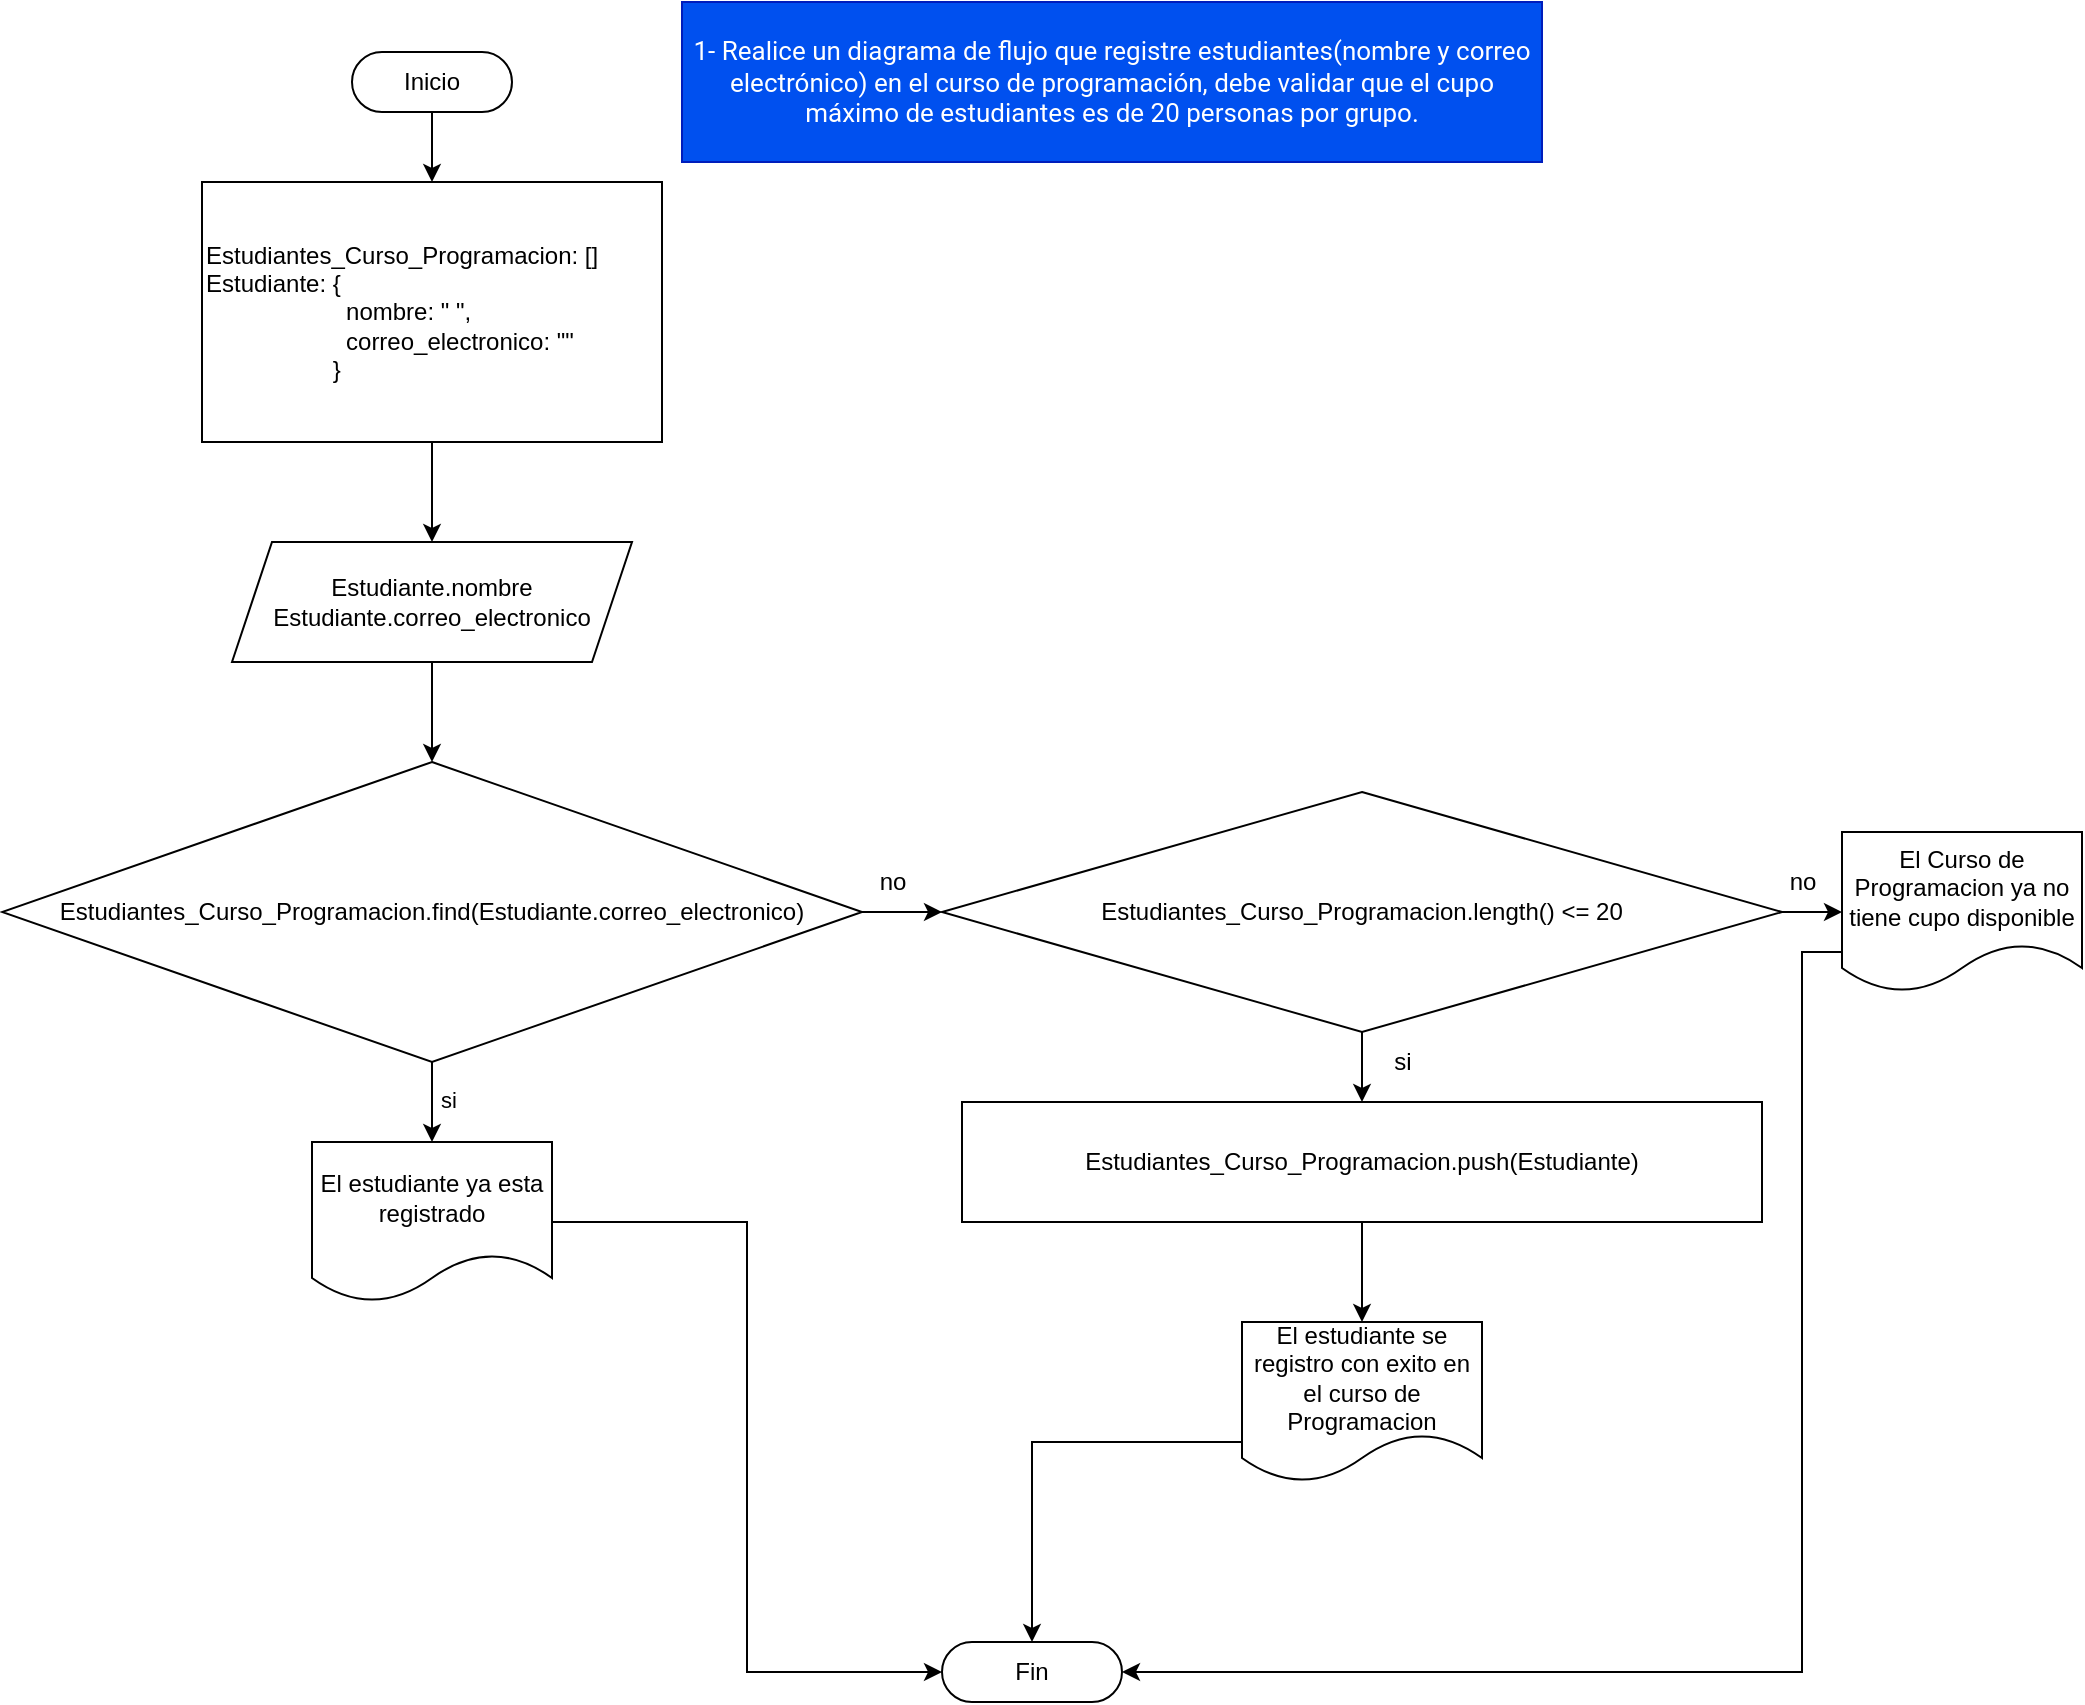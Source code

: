 <mxfile>
    <diagram id="XT1_WiivRwbdZyFgZhHD" name="Registro Estudiantes">
        <mxGraphModel dx="2146" dy="844" grid="1" gridSize="10" guides="1" tooltips="1" connect="1" arrows="1" fold="1" page="1" pageScale="1" pageWidth="850" pageHeight="1100" math="0" shadow="0">
            <root>
                <mxCell id="0"/>
                <mxCell id="1" parent="0"/>
                <mxCell id="YJ8oRzJowNNcu2A2gT3m-4" style="edgeStyle=orthogonalEdgeStyle;rounded=0;orthogonalLoop=1;jettySize=auto;html=1;exitX=0.5;exitY=1;exitDx=0;exitDy=0;" parent="1" source="YJ8oRzJowNNcu2A2gT3m-1" target="YJ8oRzJowNNcu2A2gT3m-2" edge="1">
                    <mxGeometry relative="1" as="geometry"/>
                </mxCell>
                <mxCell id="YJ8oRzJowNNcu2A2gT3m-1" value="Inicio" style="rounded=1;whiteSpace=wrap;html=1;arcSize=50;" parent="1" vertex="1">
                    <mxGeometry x="105" y="25" width="80" height="30" as="geometry"/>
                </mxCell>
                <mxCell id="YJ8oRzJowNNcu2A2gT3m-9" style="edgeStyle=orthogonalEdgeStyle;rounded=0;orthogonalLoop=1;jettySize=auto;html=1;exitX=0.5;exitY=1;exitDx=0;exitDy=0;entryX=0.5;entryY=0;entryDx=0;entryDy=0;" parent="1" source="YJ8oRzJowNNcu2A2gT3m-2" target="YJ8oRzJowNNcu2A2gT3m-8" edge="1">
                    <mxGeometry relative="1" as="geometry"/>
                </mxCell>
                <mxCell id="YJ8oRzJowNNcu2A2gT3m-2" value="Estudiantes_Curso_Programacion: []&lt;br&gt;Estudiante: {&lt;br&gt;&amp;nbsp; &amp;nbsp; &amp;nbsp; &amp;nbsp; &amp;nbsp; &amp;nbsp; &amp;nbsp; &amp;nbsp; &amp;nbsp; &amp;nbsp; &amp;nbsp;nombre: &quot; &quot;,&lt;br&gt;&amp;nbsp; &amp;nbsp; &amp;nbsp; &amp;nbsp; &amp;nbsp; &amp;nbsp; &amp;nbsp; &amp;nbsp; &amp;nbsp; &amp;nbsp; &amp;nbsp;correo_electronico: &quot;&quot;&lt;br&gt;&amp;nbsp; &amp;nbsp; &amp;nbsp; &amp;nbsp; &amp;nbsp; &amp;nbsp; &amp;nbsp; &amp;nbsp; &amp;nbsp; &amp;nbsp;}" style="rounded=0;whiteSpace=wrap;html=1;align=left;" parent="1" vertex="1">
                    <mxGeometry x="30" y="90" width="230" height="130" as="geometry"/>
                </mxCell>
                <mxCell id="YJ8oRzJowNNcu2A2gT3m-3" value="&lt;span style=&quot;font-family: &amp;#34;roboto&amp;#34; , &amp;#34;helvetica&amp;#34; , &amp;#34;arial&amp;#34; , sans-serif ; font-size: 13px ; font-style: normal ; font-weight: 400 ; letter-spacing: normal ; text-align: left ; text-indent: 0px ; text-transform: none ; word-spacing: 0px ; display: inline ; float: none&quot;&gt;1- Realice un diagrama de flujo que registre estudiantes(nombre y correo electrónico) en el curso de programación, debe validar que el cupo máximo de estudiantes es de 20 personas por grupo.&lt;/span&gt;" style="rounded=0;whiteSpace=wrap;html=1;fillColor=#0050ef;strokeColor=#001DBC;fontColor=#ffffff;" parent="1" vertex="1">
                    <mxGeometry x="270" width="430" height="80" as="geometry"/>
                </mxCell>
                <mxCell id="YJ8oRzJowNNcu2A2gT3m-10" style="edgeStyle=orthogonalEdgeStyle;rounded=0;orthogonalLoop=1;jettySize=auto;html=1;exitX=0.5;exitY=1;exitDx=0;exitDy=0;entryX=0.5;entryY=0;entryDx=0;entryDy=0;" parent="1" source="YJ8oRzJowNNcu2A2gT3m-8" target="YJ8oRzJowNNcu2A2gT3m-11" edge="1">
                    <mxGeometry relative="1" as="geometry">
                        <mxPoint x="145" y="370" as="targetPoint"/>
                    </mxGeometry>
                </mxCell>
                <mxCell id="YJ8oRzJowNNcu2A2gT3m-8" value="Estudiante.nombre&lt;br&gt;Estudiante.correo_electronico" style="shape=parallelogram;perimeter=parallelogramPerimeter;whiteSpace=wrap;html=1;fixedSize=1;" parent="1" vertex="1">
                    <mxGeometry x="45" y="270" width="200" height="60" as="geometry"/>
                </mxCell>
                <mxCell id="YJ8oRzJowNNcu2A2gT3m-13" style="edgeStyle=orthogonalEdgeStyle;rounded=0;orthogonalLoop=1;jettySize=auto;html=1;exitX=0.5;exitY=1;exitDx=0;exitDy=0;" parent="1" source="YJ8oRzJowNNcu2A2gT3m-11" edge="1">
                    <mxGeometry relative="1" as="geometry">
                        <mxPoint x="145" y="570" as="targetPoint"/>
                    </mxGeometry>
                </mxCell>
                <mxCell id="YJ8oRzJowNNcu2A2gT3m-15" value="si" style="edgeLabel;html=1;align=center;verticalAlign=middle;resizable=0;points=[];" parent="YJ8oRzJowNNcu2A2gT3m-13" vertex="1" connectable="0">
                    <mxGeometry x="-0.067" y="8" relative="1" as="geometry">
                        <mxPoint as="offset"/>
                    </mxGeometry>
                </mxCell>
                <mxCell id="YJ8oRzJowNNcu2A2gT3m-16" style="edgeStyle=orthogonalEdgeStyle;rounded=0;orthogonalLoop=1;jettySize=auto;html=1;exitX=1;exitY=0.5;exitDx=0;exitDy=0;entryX=0;entryY=0.5;entryDx=0;entryDy=0;" parent="1" source="YJ8oRzJowNNcu2A2gT3m-11" target="YJ8oRzJowNNcu2A2gT3m-17" edge="1">
                    <mxGeometry relative="1" as="geometry">
                        <mxPoint x="400" y="455" as="targetPoint"/>
                    </mxGeometry>
                </mxCell>
                <mxCell id="YJ8oRzJowNNcu2A2gT3m-11" value="Estudiantes_Curso_Programacion.find(Estudiante.correo_electronico)" style="rhombus;whiteSpace=wrap;html=1;" parent="1" vertex="1">
                    <mxGeometry x="-70" y="380" width="430" height="150" as="geometry"/>
                </mxCell>
                <mxCell id="YJ8oRzJowNNcu2A2gT3m-28" style="edgeStyle=orthogonalEdgeStyle;rounded=0;orthogonalLoop=1;jettySize=auto;html=1;exitX=1;exitY=0.5;exitDx=0;exitDy=0;entryX=0;entryY=0.5;entryDx=0;entryDy=0;" parent="1" source="YJ8oRzJowNNcu2A2gT3m-14" target="YJ8oRzJowNNcu2A2gT3m-27" edge="1">
                    <mxGeometry relative="1" as="geometry"/>
                </mxCell>
                <mxCell id="YJ8oRzJowNNcu2A2gT3m-14" value="El estudiante ya esta registrado" style="shape=document;whiteSpace=wrap;html=1;boundedLbl=1;" parent="1" vertex="1">
                    <mxGeometry x="85" y="570" width="120" height="80" as="geometry"/>
                </mxCell>
                <mxCell id="YJ8oRzJowNNcu2A2gT3m-19" style="edgeStyle=orthogonalEdgeStyle;rounded=0;orthogonalLoop=1;jettySize=auto;html=1;exitX=0.5;exitY=1;exitDx=0;exitDy=0;" parent="1" source="YJ8oRzJowNNcu2A2gT3m-17" edge="1">
                    <mxGeometry relative="1" as="geometry">
                        <mxPoint x="610" y="550" as="targetPoint"/>
                    </mxGeometry>
                </mxCell>
                <mxCell id="YJ8oRzJowNNcu2A2gT3m-22" style="edgeStyle=orthogonalEdgeStyle;rounded=0;orthogonalLoop=1;jettySize=auto;html=1;exitX=1;exitY=0.5;exitDx=0;exitDy=0;" parent="1" source="YJ8oRzJowNNcu2A2gT3m-17" edge="1">
                    <mxGeometry relative="1" as="geometry">
                        <mxPoint x="850" y="455" as="targetPoint"/>
                    </mxGeometry>
                </mxCell>
                <mxCell id="YJ8oRzJowNNcu2A2gT3m-17" value="&lt;span&gt;Estudiantes_Curso_Programacion.length() &amp;lt;= 20&lt;/span&gt;" style="rhombus;whiteSpace=wrap;html=1;" parent="1" vertex="1">
                    <mxGeometry x="400" y="395" width="420" height="120" as="geometry"/>
                </mxCell>
                <mxCell id="YJ8oRzJowNNcu2A2gT3m-18" value="no" style="text;html=1;align=center;verticalAlign=middle;resizable=0;points=[];autosize=1;" parent="1" vertex="1">
                    <mxGeometry x="360" y="430" width="30" height="20" as="geometry"/>
                </mxCell>
                <mxCell id="YJ8oRzJowNNcu2A2gT3m-20" value="si" style="text;html=1;align=center;verticalAlign=middle;resizable=0;points=[];autosize=1;" parent="1" vertex="1">
                    <mxGeometry x="620" y="520" width="20" height="20" as="geometry"/>
                </mxCell>
                <mxCell id="YJ8oRzJowNNcu2A2gT3m-26" style="edgeStyle=orthogonalEdgeStyle;rounded=0;orthogonalLoop=1;jettySize=auto;html=1;exitX=0.5;exitY=1;exitDx=0;exitDy=0;entryX=0.5;entryY=0;entryDx=0;entryDy=0;" parent="1" source="YJ8oRzJowNNcu2A2gT3m-21" target="YJ8oRzJowNNcu2A2gT3m-25" edge="1">
                    <mxGeometry relative="1" as="geometry"/>
                </mxCell>
                <mxCell id="YJ8oRzJowNNcu2A2gT3m-21" value="&lt;span&gt;Estudiantes_Curso_Programacion.push(Estudiante)&lt;/span&gt;" style="rounded=0;whiteSpace=wrap;html=1;" parent="1" vertex="1">
                    <mxGeometry x="410" y="550" width="400" height="60" as="geometry"/>
                </mxCell>
                <mxCell id="YJ8oRzJowNNcu2A2gT3m-23" value="no" style="text;html=1;align=center;verticalAlign=middle;resizable=0;points=[];autosize=1;" parent="1" vertex="1">
                    <mxGeometry x="815" y="430" width="30" height="20" as="geometry"/>
                </mxCell>
                <mxCell id="YJ8oRzJowNNcu2A2gT3m-30" style="edgeStyle=orthogonalEdgeStyle;rounded=0;orthogonalLoop=1;jettySize=auto;html=1;exitX=0;exitY=0.75;exitDx=0;exitDy=0;entryX=1;entryY=0.5;entryDx=0;entryDy=0;" parent="1" source="YJ8oRzJowNNcu2A2gT3m-24" target="YJ8oRzJowNNcu2A2gT3m-27" edge="1">
                    <mxGeometry relative="1" as="geometry">
                        <Array as="points">
                            <mxPoint x="830" y="475"/>
                            <mxPoint x="830" y="835"/>
                        </Array>
                    </mxGeometry>
                </mxCell>
                <mxCell id="YJ8oRzJowNNcu2A2gT3m-24" value="El Curso de Programacion ya no tiene cupo disponible" style="shape=document;whiteSpace=wrap;html=1;boundedLbl=1;" parent="1" vertex="1">
                    <mxGeometry x="850" y="415" width="120" height="80" as="geometry"/>
                </mxCell>
                <mxCell id="YJ8oRzJowNNcu2A2gT3m-29" style="edgeStyle=orthogonalEdgeStyle;rounded=0;orthogonalLoop=1;jettySize=auto;html=1;exitX=0;exitY=0.75;exitDx=0;exitDy=0;entryX=0.5;entryY=0;entryDx=0;entryDy=0;" parent="1" source="YJ8oRzJowNNcu2A2gT3m-25" target="YJ8oRzJowNNcu2A2gT3m-27" edge="1">
                    <mxGeometry relative="1" as="geometry"/>
                </mxCell>
                <mxCell id="YJ8oRzJowNNcu2A2gT3m-25" value="El estudiante se registro con exito en el curso de Programacion" style="shape=document;whiteSpace=wrap;html=1;boundedLbl=1;" parent="1" vertex="1">
                    <mxGeometry x="550" y="660" width="120" height="80" as="geometry"/>
                </mxCell>
                <mxCell id="YJ8oRzJowNNcu2A2gT3m-27" value="Fin" style="rounded=1;whiteSpace=wrap;html=1;arcSize=50;" parent="1" vertex="1">
                    <mxGeometry x="400" y="820" width="90" height="30" as="geometry"/>
                </mxCell>
            </root>
        </mxGraphModel>
    </diagram>
    <diagram id="er8xR7cs31EYyGKPnVfE" name="Anio Bisiesto">
        <mxGraphModel dx="1102" dy="717" grid="1" gridSize="10" guides="1" tooltips="1" connect="1" arrows="1" fold="1" page="1" pageScale="1" pageWidth="850" pageHeight="1100" math="0" shadow="0">
            <root>
                <mxCell id="2EWgvsSEu3_O0QG7Qfgg-0"/>
                <mxCell id="2EWgvsSEu3_O0QG7Qfgg-1" parent="2EWgvsSEu3_O0QG7Qfgg-0"/>
                <mxCell id="AOsOym8GwPn1fJs6zY-W-0" value="&lt;span style=&quot;font-family: &amp;#34;roboto&amp;#34; , &amp;#34;helvetica&amp;#34; , &amp;#34;arial&amp;#34; , sans-serif ; font-size: 13px ; text-align: left&quot;&gt;2- Año bisiesto: Un año es bisiesto si es múltiplo de 4, exceptuando los múltiplos de 100, que sólo son bisiestos cuando son múltiplos además de 400, por ejemplo el año 1900 no fue bisiesto, pero el año 2000 si lo fue. Hacer un organigrama que dado un año N nos diga si es o no bisiesto.&lt;/span&gt;" style="whiteSpace=wrap;html=1;fillColor=#0050ef;strokeColor=#001DBC;fontColor=#ffffff;" parent="2EWgvsSEu3_O0QG7Qfgg-1" vertex="1">
                    <mxGeometry x="340" width="450" height="110" as="geometry"/>
                </mxCell>
                <mxCell id="AOsOym8GwPn1fJs6zY-W-4" style="edgeStyle=orthogonalEdgeStyle;rounded=0;orthogonalLoop=1;jettySize=auto;html=1;exitX=0.5;exitY=1;exitDx=0;exitDy=0;" parent="2EWgvsSEu3_O0QG7Qfgg-1" source="AOsOym8GwPn1fJs6zY-W-2" target="AOsOym8GwPn1fJs6zY-W-3" edge="1">
                    <mxGeometry relative="1" as="geometry"/>
                </mxCell>
                <mxCell id="AOsOym8GwPn1fJs6zY-W-2" value="Inicio" style="rounded=1;whiteSpace=wrap;html=1;arcSize=50;" parent="2EWgvsSEu3_O0QG7Qfgg-1" vertex="1">
                    <mxGeometry x="197.5" y="130" width="90" height="30" as="geometry"/>
                </mxCell>
                <mxCell id="AOsOym8GwPn1fJs6zY-W-6" style="edgeStyle=orthogonalEdgeStyle;rounded=0;orthogonalLoop=1;jettySize=auto;html=1;exitX=0.5;exitY=1;exitDx=0;exitDy=0;" parent="2EWgvsSEu3_O0QG7Qfgg-1" source="AOsOym8GwPn1fJs6zY-W-3" target="AOsOym8GwPn1fJs6zY-W-5" edge="1">
                    <mxGeometry relative="1" as="geometry"/>
                </mxCell>
                <mxCell id="AOsOym8GwPn1fJs6zY-W-3" value="Annio: 0" style="rounded=0;whiteSpace=wrap;html=1;" parent="2EWgvsSEu3_O0QG7Qfgg-1" vertex="1">
                    <mxGeometry x="190" y="190" width="105" height="30" as="geometry"/>
                </mxCell>
                <mxCell id="AOsOym8GwPn1fJs6zY-W-8" style="edgeStyle=orthogonalEdgeStyle;rounded=0;orthogonalLoop=1;jettySize=auto;html=1;exitX=0.5;exitY=1;exitDx=0;exitDy=0;entryX=0.5;entryY=0;entryDx=0;entryDy=0;" parent="2EWgvsSEu3_O0QG7Qfgg-1" source="AOsOym8GwPn1fJs6zY-W-5" target="AOsOym8GwPn1fJs6zY-W-7" edge="1">
                    <mxGeometry relative="1" as="geometry"/>
                </mxCell>
                <mxCell id="AOsOym8GwPn1fJs6zY-W-5" value="Annio" style="shape=parallelogram;perimeter=parallelogramPerimeter;whiteSpace=wrap;html=1;fixedSize=1;" parent="2EWgvsSEu3_O0QG7Qfgg-1" vertex="1">
                    <mxGeometry x="180" y="260" width="125" height="30" as="geometry"/>
                </mxCell>
                <mxCell id="AOsOym8GwPn1fJs6zY-W-9" style="edgeStyle=orthogonalEdgeStyle;rounded=0;orthogonalLoop=1;jettySize=auto;html=1;exitX=1;exitY=0.5;exitDx=0;exitDy=0;" parent="2EWgvsSEu3_O0QG7Qfgg-1" source="AOsOym8GwPn1fJs6zY-W-7" edge="1">
                    <mxGeometry relative="1" as="geometry">
                        <mxPoint x="327" y="375" as="targetPoint"/>
                    </mxGeometry>
                </mxCell>
                <mxCell id="AOsOym8GwPn1fJs6zY-W-18" style="edgeStyle=orthogonalEdgeStyle;rounded=0;orthogonalLoop=1;jettySize=auto;html=1;exitX=0;exitY=0.5;exitDx=0;exitDy=0;entryX=0;entryY=0.25;entryDx=0;entryDy=0;" parent="2EWgvsSEu3_O0QG7Qfgg-1" source="AOsOym8GwPn1fJs6zY-W-7" target="AOsOym8GwPn1fJs6zY-W-20" edge="1">
                    <mxGeometry relative="1" as="geometry">
                        <mxPoint x="147" y="375" as="targetPoint"/>
                    </mxGeometry>
                </mxCell>
                <mxCell id="AOsOym8GwPn1fJs6zY-W-7" value="Annio % 4 = 0" style="rhombus;whiteSpace=wrap;html=1;" parent="2EWgvsSEu3_O0QG7Qfgg-1" vertex="1">
                    <mxGeometry x="185" y="330" width="115" height="90" as="geometry"/>
                </mxCell>
                <mxCell id="AOsOym8GwPn1fJs6zY-W-11" value="si" style="text;html=1;align=center;verticalAlign=middle;resizable=0;points=[];autosize=1;" parent="2EWgvsSEu3_O0QG7Qfgg-1" vertex="1">
                    <mxGeometry x="297" y="350" width="20" height="20" as="geometry"/>
                </mxCell>
                <mxCell id="AOsOym8GwPn1fJs6zY-W-13" style="edgeStyle=orthogonalEdgeStyle;rounded=0;orthogonalLoop=1;jettySize=auto;html=1;exitX=1;exitY=0.5;exitDx=0;exitDy=0;" parent="2EWgvsSEu3_O0QG7Qfgg-1" source="AOsOym8GwPn1fJs6zY-W-12" edge="1">
                    <mxGeometry relative="1" as="geometry">
                        <mxPoint x="457" y="375" as="targetPoint"/>
                    </mxGeometry>
                </mxCell>
                <mxCell id="AOsOym8GwPn1fJs6zY-W-27" style="edgeStyle=orthogonalEdgeStyle;rounded=0;orthogonalLoop=1;jettySize=auto;html=1;exitX=0.5;exitY=0;exitDx=0;exitDy=0;entryX=0.5;entryY=0;entryDx=0;entryDy=0;" parent="2EWgvsSEu3_O0QG7Qfgg-1" source="AOsOym8GwPn1fJs6zY-W-12" target="AOsOym8GwPn1fJs6zY-W-21" edge="1">
                    <mxGeometry relative="1" as="geometry"/>
                </mxCell>
                <mxCell id="AOsOym8GwPn1fJs6zY-W-12" value="Annio % 100 = 0" style="rhombus;whiteSpace=wrap;html=1;" parent="2EWgvsSEu3_O0QG7Qfgg-1" vertex="1">
                    <mxGeometry x="327" y="332.5" width="100" height="85" as="geometry"/>
                </mxCell>
                <mxCell id="AOsOym8GwPn1fJs6zY-W-14" value="si" style="text;html=1;align=center;verticalAlign=middle;resizable=0;points=[];autosize=1;" parent="2EWgvsSEu3_O0QG7Qfgg-1" vertex="1">
                    <mxGeometry x="427" y="350" width="20" height="20" as="geometry"/>
                </mxCell>
                <mxCell id="AOsOym8GwPn1fJs6zY-W-16" style="edgeStyle=orthogonalEdgeStyle;rounded=0;orthogonalLoop=1;jettySize=auto;html=1;exitX=1;exitY=0.5;exitDx=0;exitDy=0;entryX=0;entryY=0.5;entryDx=0;entryDy=0;" parent="2EWgvsSEu3_O0QG7Qfgg-1" source="AOsOym8GwPn1fJs6zY-W-15" target="AOsOym8GwPn1fJs6zY-W-21" edge="1">
                    <mxGeometry relative="1" as="geometry">
                        <mxPoint x="587" y="375" as="targetPoint"/>
                    </mxGeometry>
                </mxCell>
                <mxCell id="AOsOym8GwPn1fJs6zY-W-22" style="edgeStyle=orthogonalEdgeStyle;rounded=0;orthogonalLoop=1;jettySize=auto;html=1;exitX=0.5;exitY=1;exitDx=0;exitDy=0;entryX=1;entryY=0.25;entryDx=0;entryDy=0;" parent="2EWgvsSEu3_O0QG7Qfgg-1" source="AOsOym8GwPn1fJs6zY-W-15" target="AOsOym8GwPn1fJs6zY-W-20" edge="1">
                    <mxGeometry relative="1" as="geometry"/>
                </mxCell>
                <mxCell id="AOsOym8GwPn1fJs6zY-W-15" value="Annio % 400 = 0" style="rhombus;whiteSpace=wrap;html=1;" parent="2EWgvsSEu3_O0QG7Qfgg-1" vertex="1">
                    <mxGeometry x="457" y="337.5" width="100" height="75" as="geometry"/>
                </mxCell>
                <mxCell id="AOsOym8GwPn1fJs6zY-W-17" value="si" style="text;html=1;align=center;verticalAlign=middle;resizable=0;points=[];autosize=1;" parent="2EWgvsSEu3_O0QG7Qfgg-1" vertex="1">
                    <mxGeometry x="547" y="350" width="20" height="20" as="geometry"/>
                </mxCell>
                <mxCell id="AOsOym8GwPn1fJs6zY-W-19" value="no" style="text;html=1;align=center;verticalAlign=middle;resizable=0;points=[];autosize=1;" parent="2EWgvsSEu3_O0QG7Qfgg-1" vertex="1">
                    <mxGeometry x="150" y="350" width="30" height="20" as="geometry"/>
                </mxCell>
                <mxCell id="AOsOym8GwPn1fJs6zY-W-20" value="No es annio Bisiesto" style="shape=document;whiteSpace=wrap;html=1;boundedLbl=1;" parent="2EWgvsSEu3_O0QG7Qfgg-1" vertex="1">
                    <mxGeometry x="287.5" y="460" width="120" height="80" as="geometry"/>
                </mxCell>
                <mxCell id="AOsOym8GwPn1fJs6zY-W-31" style="edgeStyle=orthogonalEdgeStyle;rounded=0;orthogonalLoop=1;jettySize=auto;html=1;exitX=1;exitY=0.5;exitDx=0;exitDy=0;entryX=0.75;entryY=0;entryDx=0;entryDy=0;" parent="2EWgvsSEu3_O0QG7Qfgg-1" source="AOsOym8GwPn1fJs6zY-W-21" target="AOsOym8GwPn1fJs6zY-W-29" edge="1">
                    <mxGeometry relative="1" as="geometry">
                        <Array as="points">
                            <mxPoint x="747" y="375"/>
                            <mxPoint x="747" y="590"/>
                            <mxPoint x="511" y="590"/>
                        </Array>
                    </mxGeometry>
                </mxCell>
                <mxCell id="AOsOym8GwPn1fJs6zY-W-21" value="Si es annio Bisiesto" style="shape=document;whiteSpace=wrap;html=1;boundedLbl=1;" parent="2EWgvsSEu3_O0QG7Qfgg-1" vertex="1">
                    <mxGeometry x="607" y="335" width="120" height="80" as="geometry"/>
                </mxCell>
                <mxCell id="AOsOym8GwPn1fJs6zY-W-23" value="no" style="text;html=1;align=center;verticalAlign=middle;resizable=0;points=[];autosize=1;" parent="2EWgvsSEu3_O0QG7Qfgg-1" vertex="1">
                    <mxGeometry x="502" y="430" width="30" height="20" as="geometry"/>
                </mxCell>
                <mxCell id="AOsOym8GwPn1fJs6zY-W-28" value="no" style="text;html=1;align=center;verticalAlign=middle;resizable=0;points=[];autosize=1;" parent="2EWgvsSEu3_O0QG7Qfgg-1" vertex="1">
                    <mxGeometry x="352" y="310" width="30" height="20" as="geometry"/>
                </mxCell>
                <mxCell id="AOsOym8GwPn1fJs6zY-W-29" value="Fin" style="rounded=1;whiteSpace=wrap;html=1;arcSize=50;" parent="2EWgvsSEu3_O0QG7Qfgg-1" vertex="1">
                    <mxGeometry x="447" y="640" width="85" height="40" as="geometry"/>
                </mxCell>
                <mxCell id="AOsOym8GwPn1fJs6zY-W-32" value="" style="endArrow=classic;html=1;entryX=0.25;entryY=0;entryDx=0;entryDy=0;" parent="2EWgvsSEu3_O0QG7Qfgg-1" target="AOsOym8GwPn1fJs6zY-W-29" edge="1">
                    <mxGeometry width="50" height="50" relative="1" as="geometry">
                        <mxPoint x="367" y="520" as="sourcePoint"/>
                        <mxPoint x="267" y="320" as="targetPoint"/>
                        <Array as="points">
                            <mxPoint x="367" y="590"/>
                            <mxPoint x="468" y="590"/>
                        </Array>
                    </mxGeometry>
                </mxCell>
            </root>
        </mxGraphModel>
    </diagram>
</mxfile>
